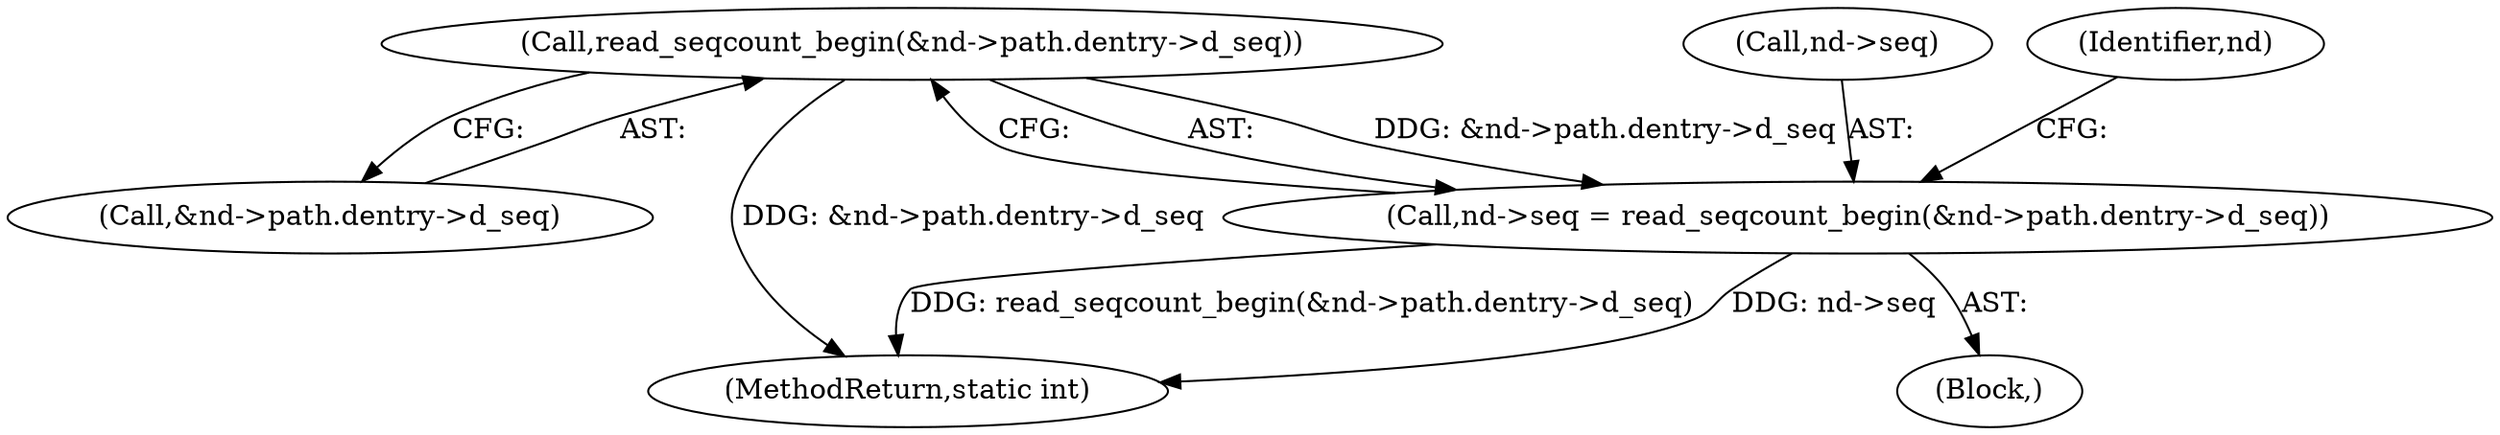 digraph "0_linux_397d425dc26da728396e66d392d5dcb8dac30c37_0@API" {
"1000369" [label="(Call,read_seqcount_begin(&nd->path.dentry->d_seq))"];
"1000365" [label="(Call,nd->seq = read_seqcount_begin(&nd->path.dentry->d_seq))"];
"1000305" [label="(Block,)"];
"1000370" [label="(Call,&nd->path.dentry->d_seq)"];
"1000369" [label="(Call,read_seqcount_begin(&nd->path.dentry->d_seq))"];
"1000366" [label="(Call,nd->seq)"];
"1000365" [label="(Call,nd->seq = read_seqcount_begin(&nd->path.dentry->d_seq))"];
"1000302" [label="(Identifier,nd)"];
"1000385" [label="(MethodReturn,static int)"];
"1000369" -> "1000365"  [label="AST: "];
"1000369" -> "1000370"  [label="CFG: "];
"1000370" -> "1000369"  [label="AST: "];
"1000365" -> "1000369"  [label="CFG: "];
"1000369" -> "1000385"  [label="DDG: &nd->path.dentry->d_seq"];
"1000369" -> "1000365"  [label="DDG: &nd->path.dentry->d_seq"];
"1000365" -> "1000305"  [label="AST: "];
"1000366" -> "1000365"  [label="AST: "];
"1000302" -> "1000365"  [label="CFG: "];
"1000365" -> "1000385"  [label="DDG: read_seqcount_begin(&nd->path.dentry->d_seq)"];
"1000365" -> "1000385"  [label="DDG: nd->seq"];
}
